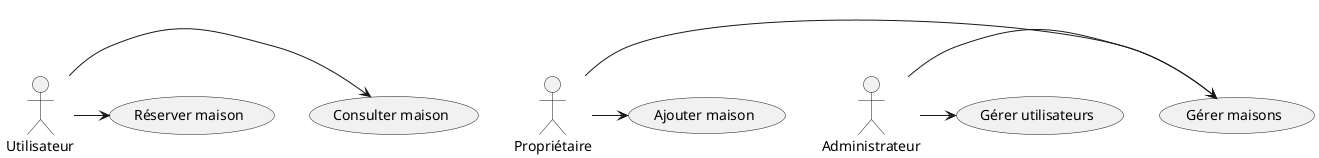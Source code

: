 @startuml

actor Utilisateur
actor Propriétaire
actor Administrateur

Utilisateur -> (Consulter maison)
Utilisateur -> (Réserver maison)
Propriétaire -> (Ajouter maison)
Propriétaire -> (Gérer maisons)
Administrateur -> (Gérer utilisateurs)
Administrateur -> (Gérer maisons)

@enduml
